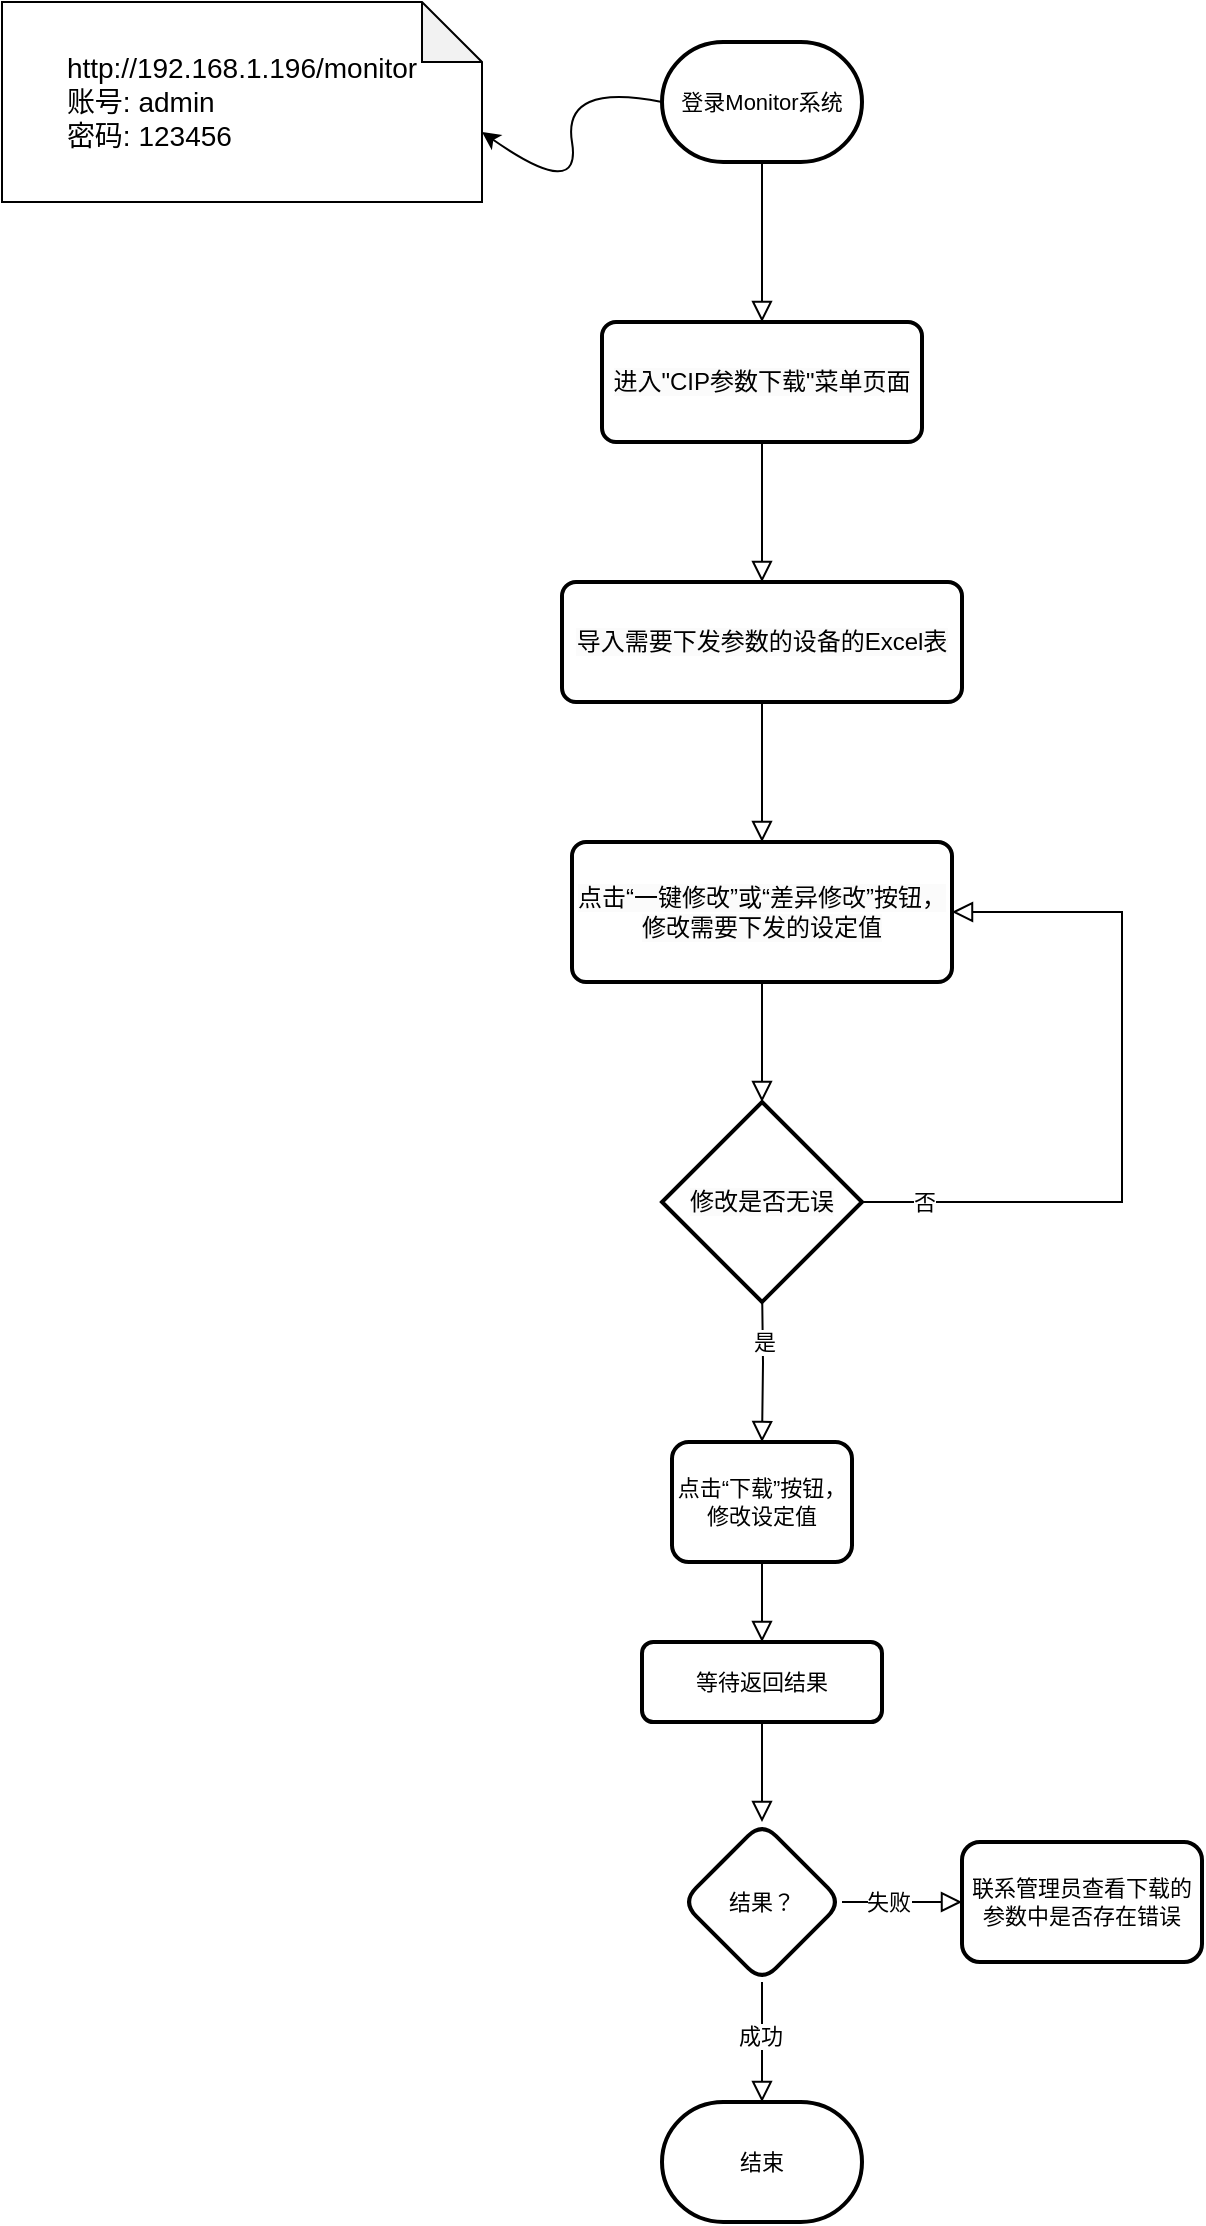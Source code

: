 <mxfile version="24.7.1" type="github">
  <diagram id="C5RBs43oDa-KdzZeNtuy" name="Page-1">
    <mxGraphModel dx="1221" dy="618" grid="1" gridSize="10" guides="1" tooltips="1" connect="1" arrows="1" fold="1" page="1" pageScale="1" pageWidth="827" pageHeight="1169" math="0" shadow="0">
      <root>
        <mxCell id="WIyWlLk6GJQsqaUBKTNV-0" />
        <mxCell id="WIyWlLk6GJQsqaUBKTNV-1" parent="WIyWlLk6GJQsqaUBKTNV-0" />
        <mxCell id="1m0q95rqetto4f0GRhdA-4" value="" style="edgeStyle=orthogonalEdgeStyle;rounded=0;orthogonalLoop=1;jettySize=auto;html=1;endArrow=block;endFill=0;endSize=8;exitX=0.5;exitY=1;exitDx=0;exitDy=0;exitPerimeter=0;entryX=0.5;entryY=0;entryDx=0;entryDy=0;" edge="1" parent="WIyWlLk6GJQsqaUBKTNV-1" source="1m0q95rqetto4f0GRhdA-26" target="1m0q95rqetto4f0GRhdA-27">
          <mxGeometry relative="1" as="geometry">
            <mxPoint x="400" y="130" as="sourcePoint" />
            <mxPoint x="400" y="200" as="targetPoint" />
          </mxGeometry>
        </mxCell>
        <mxCell id="1m0q95rqetto4f0GRhdA-0" value="&lt;div style=&quot;text-align: justify; font-size: 14px;&quot;&gt;&lt;font style=&quot;font-size: 14px;&quot;&gt;http://192.168.1.196/monitor&lt;/font&gt;&lt;/div&gt;&lt;div style=&quot;text-align: justify; font-size: 14px;&quot;&gt;&lt;font style=&quot;font-size: 14px;&quot;&gt;账号: admin&lt;/font&gt;&lt;/div&gt;&lt;div style=&quot;text-align: justify; font-size: 14px;&quot;&gt;&lt;font style=&quot;font-size: 14px;&quot;&gt;密码: 123456&lt;/font&gt;&lt;/div&gt;" style="shape=note;whiteSpace=wrap;html=1;backgroundOutline=1;darkOpacity=0.05;" vertex="1" parent="WIyWlLk6GJQsqaUBKTNV-1">
          <mxGeometry x="20" y="30" width="240" height="100" as="geometry" />
        </mxCell>
        <mxCell id="1m0q95rqetto4f0GRhdA-2" value="" style="curved=1;endArrow=classic;html=1;rounded=0;exitX=0;exitY=0.5;exitDx=0;exitDy=0;entryX=0;entryY=0;entryDx=240;entryDy=65;entryPerimeter=0;exitPerimeter=0;" edge="1" parent="WIyWlLk6GJQsqaUBKTNV-1" source="1m0q95rqetto4f0GRhdA-26" target="1m0q95rqetto4f0GRhdA-0">
          <mxGeometry width="50" height="50" relative="1" as="geometry">
            <mxPoint x="350" y="80" as="sourcePoint" />
            <mxPoint x="380" y="20" as="targetPoint" />
            <Array as="points">
              <mxPoint x="300" y="70" />
              <mxPoint x="310" y="130" />
            </Array>
          </mxGeometry>
        </mxCell>
        <mxCell id="1m0q95rqetto4f0GRhdA-6" value="" style="edgeStyle=orthogonalEdgeStyle;shape=connector;rounded=0;orthogonalLoop=1;jettySize=auto;html=1;strokeColor=default;align=center;verticalAlign=middle;fontFamily=Helvetica;fontSize=11;fontColor=default;labelBackgroundColor=default;endArrow=block;endFill=0;endSize=8;exitX=0.5;exitY=1;exitDx=0;exitDy=0;entryX=0.5;entryY=0;entryDx=0;entryDy=0;" edge="1" parent="WIyWlLk6GJQsqaUBKTNV-1" source="1m0q95rqetto4f0GRhdA-27" target="1m0q95rqetto4f0GRhdA-29">
          <mxGeometry relative="1" as="geometry">
            <mxPoint x="400" y="260" as="sourcePoint" />
            <mxPoint x="400" y="320" as="targetPoint" />
          </mxGeometry>
        </mxCell>
        <mxCell id="1m0q95rqetto4f0GRhdA-8" value="" style="edgeStyle=orthogonalEdgeStyle;shape=connector;rounded=0;orthogonalLoop=1;jettySize=auto;html=1;strokeColor=default;align=center;verticalAlign=middle;fontFamily=Helvetica;fontSize=11;fontColor=default;labelBackgroundColor=default;endArrow=block;endFill=0;endSize=8;exitX=0.5;exitY=1;exitDx=0;exitDy=0;entryX=0.5;entryY=0;entryDx=0;entryDy=0;" edge="1" parent="WIyWlLk6GJQsqaUBKTNV-1" source="1m0q95rqetto4f0GRhdA-29" target="1m0q95rqetto4f0GRhdA-30">
          <mxGeometry relative="1" as="geometry">
            <mxPoint x="400" y="380" as="sourcePoint" />
            <mxPoint x="400" y="450" as="targetPoint" />
          </mxGeometry>
        </mxCell>
        <mxCell id="1m0q95rqetto4f0GRhdA-12" value="" style="edgeStyle=orthogonalEdgeStyle;shape=connector;rounded=0;orthogonalLoop=1;jettySize=auto;html=1;strokeColor=default;align=center;verticalAlign=middle;fontFamily=Helvetica;fontSize=11;fontColor=default;labelBackgroundColor=default;endArrow=block;endFill=0;endSize=8;" edge="1" parent="WIyWlLk6GJQsqaUBKTNV-1">
          <mxGeometry relative="1" as="geometry">
            <mxPoint x="400" y="510" as="sourcePoint" />
            <mxPoint x="400" y="580" as="targetPoint" />
          </mxGeometry>
        </mxCell>
        <mxCell id="1m0q95rqetto4f0GRhdA-16" value="" style="edgeStyle=orthogonalEdgeStyle;shape=connector;rounded=0;orthogonalLoop=1;jettySize=auto;html=1;strokeColor=default;align=center;verticalAlign=middle;fontFamily=Helvetica;fontSize=11;fontColor=default;labelBackgroundColor=default;endArrow=block;endFill=0;endSize=8;" edge="1" parent="WIyWlLk6GJQsqaUBKTNV-1" target="1m0q95rqetto4f0GRhdA-15">
          <mxGeometry relative="1" as="geometry">
            <mxPoint x="400" y="670" as="sourcePoint" />
          </mxGeometry>
        </mxCell>
        <mxCell id="1m0q95rqetto4f0GRhdA-17" value="是" style="edgeLabel;html=1;align=center;verticalAlign=middle;resizable=0;points=[];fontFamily=Helvetica;fontSize=11;fontColor=default;labelBackgroundColor=default;" vertex="1" connectable="0" parent="1m0q95rqetto4f0GRhdA-16">
          <mxGeometry x="-0.46" relative="1" as="geometry">
            <mxPoint y="8" as="offset" />
          </mxGeometry>
        </mxCell>
        <mxCell id="1m0q95rqetto4f0GRhdA-13" value="" style="endArrow=block;html=1;rounded=0;strokeColor=default;align=center;verticalAlign=middle;fontFamily=Helvetica;fontSize=11;fontColor=default;labelBackgroundColor=default;edgeStyle=orthogonalEdgeStyle;endSize=8;exitX=1;exitY=0.5;exitDx=0;exitDy=0;entryX=1;entryY=0.5;entryDx=0;entryDy=0;endFill=0;exitPerimeter=0;" edge="1" parent="WIyWlLk6GJQsqaUBKTNV-1" source="1m0q95rqetto4f0GRhdA-31" target="1m0q95rqetto4f0GRhdA-30">
          <mxGeometry width="50" height="50" relative="1" as="geometry">
            <mxPoint x="439.96" y="625" as="sourcePoint" />
            <mxPoint x="495" y="485" as="targetPoint" />
            <Array as="points">
              <mxPoint x="580" y="630" />
              <mxPoint x="580" y="485" />
            </Array>
          </mxGeometry>
        </mxCell>
        <mxCell id="1m0q95rqetto4f0GRhdA-14" value="否" style="edgeLabel;html=1;align=center;verticalAlign=middle;resizable=0;points=[];fontFamily=Helvetica;fontSize=11;fontColor=default;labelBackgroundColor=default;" vertex="1" connectable="0" parent="1m0q95rqetto4f0GRhdA-13">
          <mxGeometry x="-0.47" y="-2" relative="1" as="geometry">
            <mxPoint x="-65" y="-2" as="offset" />
          </mxGeometry>
        </mxCell>
        <mxCell id="1m0q95rqetto4f0GRhdA-19" value="" style="edgeStyle=orthogonalEdgeStyle;shape=connector;rounded=0;orthogonalLoop=1;jettySize=auto;html=1;strokeColor=default;align=center;verticalAlign=middle;fontFamily=Helvetica;fontSize=11;fontColor=default;labelBackgroundColor=default;endArrow=block;endFill=0;endSize=8;" edge="1" parent="WIyWlLk6GJQsqaUBKTNV-1" source="1m0q95rqetto4f0GRhdA-15" target="1m0q95rqetto4f0GRhdA-18">
          <mxGeometry relative="1" as="geometry" />
        </mxCell>
        <mxCell id="1m0q95rqetto4f0GRhdA-15" value="点击“下载”按钮，修改设定值" style="whiteSpace=wrap;html=1;rounded=1;glass=0;strokeWidth=2;shadow=0;strokeColor=default;align=center;verticalAlign=middle;arcSize=14;fontFamily=Helvetica;fontSize=11;fontColor=default;labelBackgroundColor=default;fillColor=default;" vertex="1" parent="WIyWlLk6GJQsqaUBKTNV-1">
          <mxGeometry x="355" y="750" width="90" height="60" as="geometry" />
        </mxCell>
        <mxCell id="1m0q95rqetto4f0GRhdA-21" value="" style="edgeStyle=orthogonalEdgeStyle;shape=connector;rounded=0;orthogonalLoop=1;jettySize=auto;html=1;strokeColor=default;align=center;verticalAlign=middle;fontFamily=Helvetica;fontSize=11;fontColor=default;labelBackgroundColor=default;endArrow=block;endFill=0;endSize=8;entryX=0.5;entryY=0;entryDx=0;entryDy=0;" edge="1" parent="WIyWlLk6GJQsqaUBKTNV-1" source="1m0q95rqetto4f0GRhdA-18" target="1m0q95rqetto4f0GRhdA-20">
          <mxGeometry relative="1" as="geometry">
            <Array as="points" />
          </mxGeometry>
        </mxCell>
        <mxCell id="1m0q95rqetto4f0GRhdA-18" value="等待返回结果" style="whiteSpace=wrap;html=1;rounded=1;glass=0;strokeWidth=2;shadow=0;strokeColor=default;align=center;verticalAlign=middle;arcSize=14;fontFamily=Helvetica;fontSize=11;fontColor=default;labelBackgroundColor=default;fillColor=default;" vertex="1" parent="WIyWlLk6GJQsqaUBKTNV-1">
          <mxGeometry x="340" y="850" width="120" height="40" as="geometry" />
        </mxCell>
        <mxCell id="1m0q95rqetto4f0GRhdA-35" value="" style="edgeStyle=orthogonalEdgeStyle;shape=connector;rounded=0;orthogonalLoop=1;jettySize=auto;html=1;strokeColor=default;align=center;verticalAlign=middle;fontFamily=Helvetica;fontSize=11;fontColor=default;labelBackgroundColor=default;endArrow=block;endFill=0;endSize=8;" edge="1" parent="WIyWlLk6GJQsqaUBKTNV-1" source="1m0q95rqetto4f0GRhdA-20" target="1m0q95rqetto4f0GRhdA-32">
          <mxGeometry relative="1" as="geometry" />
        </mxCell>
        <mxCell id="1m0q95rqetto4f0GRhdA-36" value="成功" style="edgeLabel;html=1;align=center;verticalAlign=middle;resizable=0;points=[];fontFamily=Helvetica;fontSize=11;fontColor=default;labelBackgroundColor=default;" vertex="1" connectable="0" parent="1m0q95rqetto4f0GRhdA-35">
          <mxGeometry x="-0.111" y="-1" relative="1" as="geometry">
            <mxPoint as="offset" />
          </mxGeometry>
        </mxCell>
        <mxCell id="1m0q95rqetto4f0GRhdA-38" value="" style="edgeStyle=orthogonalEdgeStyle;shape=connector;rounded=0;orthogonalLoop=1;jettySize=auto;html=1;strokeColor=default;align=center;verticalAlign=middle;fontFamily=Helvetica;fontSize=11;fontColor=default;labelBackgroundColor=default;endArrow=block;endFill=0;endSize=8;" edge="1" parent="WIyWlLk6GJQsqaUBKTNV-1" source="1m0q95rqetto4f0GRhdA-20" target="1m0q95rqetto4f0GRhdA-37">
          <mxGeometry relative="1" as="geometry" />
        </mxCell>
        <mxCell id="1m0q95rqetto4f0GRhdA-39" value="失败" style="edgeLabel;html=1;align=center;verticalAlign=middle;resizable=0;points=[];fontFamily=Helvetica;fontSize=11;fontColor=default;labelBackgroundColor=default;" vertex="1" connectable="0" parent="1m0q95rqetto4f0GRhdA-38">
          <mxGeometry x="-0.244" y="-1" relative="1" as="geometry">
            <mxPoint y="-1" as="offset" />
          </mxGeometry>
        </mxCell>
        <mxCell id="1m0q95rqetto4f0GRhdA-20" value="结果？" style="rhombus;whiteSpace=wrap;html=1;rounded=1;glass=0;strokeWidth=2;shadow=0;strokeColor=default;align=center;verticalAlign=middle;fontFamily=Helvetica;fontSize=11;fontColor=default;labelBackgroundColor=default;fillColor=default;" vertex="1" parent="WIyWlLk6GJQsqaUBKTNV-1">
          <mxGeometry x="360" y="940" width="80" height="80" as="geometry" />
        </mxCell>
        <mxCell id="1m0q95rqetto4f0GRhdA-26" value="登录Monitor系统" style="strokeWidth=2;html=1;shape=mxgraph.flowchart.terminator;whiteSpace=wrap;fontFamily=Helvetica;fontSize=11;fontColor=default;labelBackgroundColor=default;" vertex="1" parent="WIyWlLk6GJQsqaUBKTNV-1">
          <mxGeometry x="350" y="50" width="100" height="60" as="geometry" />
        </mxCell>
        <mxCell id="1m0q95rqetto4f0GRhdA-27" value="&lt;span style=&quot;font-size: 12px; background-color: rgb(251, 251, 251);&quot;&gt;进入&quot;CIP参数下载&quot;菜单页面&lt;/span&gt;" style="rounded=1;whiteSpace=wrap;html=1;absoluteArcSize=1;arcSize=14;strokeWidth=2;fontFamily=Helvetica;fontSize=11;fontColor=default;labelBackgroundColor=default;" vertex="1" parent="WIyWlLk6GJQsqaUBKTNV-1">
          <mxGeometry x="320" y="190" width="160" height="60" as="geometry" />
        </mxCell>
        <mxCell id="1m0q95rqetto4f0GRhdA-29" value="&lt;span style=&quot;font-size: 12px; background-color: rgb(251, 251, 251);&quot;&gt;导入需要下发参数的设备的Excel表&lt;/span&gt;" style="rounded=1;whiteSpace=wrap;html=1;absoluteArcSize=1;arcSize=14;strokeWidth=2;fontFamily=Helvetica;fontSize=11;fontColor=default;labelBackgroundColor=default;" vertex="1" parent="WIyWlLk6GJQsqaUBKTNV-1">
          <mxGeometry x="300" y="320" width="200" height="60" as="geometry" />
        </mxCell>
        <mxCell id="1m0q95rqetto4f0GRhdA-30" value="&lt;span style=&quot;font-size: 12px; background-color: rgb(251, 251, 251);&quot;&gt;点击“一键修改”或“差异修改”按钮，修改需要下发的设定值&lt;/span&gt;" style="rounded=1;whiteSpace=wrap;html=1;absoluteArcSize=1;arcSize=14;strokeWidth=2;fontFamily=Helvetica;fontSize=11;fontColor=default;labelBackgroundColor=default;" vertex="1" parent="WIyWlLk6GJQsqaUBKTNV-1">
          <mxGeometry x="305" y="450" width="190" height="70" as="geometry" />
        </mxCell>
        <mxCell id="1m0q95rqetto4f0GRhdA-31" value="&lt;span style=&quot;font-size: 12px; background-color: rgb(251, 251, 251);&quot;&gt;修改是否无误&lt;/span&gt;" style="strokeWidth=2;html=1;shape=mxgraph.flowchart.decision;whiteSpace=wrap;fontFamily=Helvetica;fontSize=11;fontColor=default;labelBackgroundColor=default;" vertex="1" parent="WIyWlLk6GJQsqaUBKTNV-1">
          <mxGeometry x="350" y="580" width="100" height="100" as="geometry" />
        </mxCell>
        <mxCell id="1m0q95rqetto4f0GRhdA-32" value="结束" style="strokeWidth=2;html=1;shape=mxgraph.flowchart.terminator;whiteSpace=wrap;fontFamily=Helvetica;fontSize=11;fontColor=default;labelBackgroundColor=default;" vertex="1" parent="WIyWlLk6GJQsqaUBKTNV-1">
          <mxGeometry x="350" y="1080" width="100" height="60" as="geometry" />
        </mxCell>
        <mxCell id="1m0q95rqetto4f0GRhdA-37" value="联系管理员查看下载的参数中是否存在错误" style="whiteSpace=wrap;html=1;fontSize=11;rounded=1;glass=0;strokeWidth=2;shadow=0;labelBackgroundColor=default;" vertex="1" parent="WIyWlLk6GJQsqaUBKTNV-1">
          <mxGeometry x="500" y="950" width="120" height="60" as="geometry" />
        </mxCell>
      </root>
    </mxGraphModel>
  </diagram>
</mxfile>

